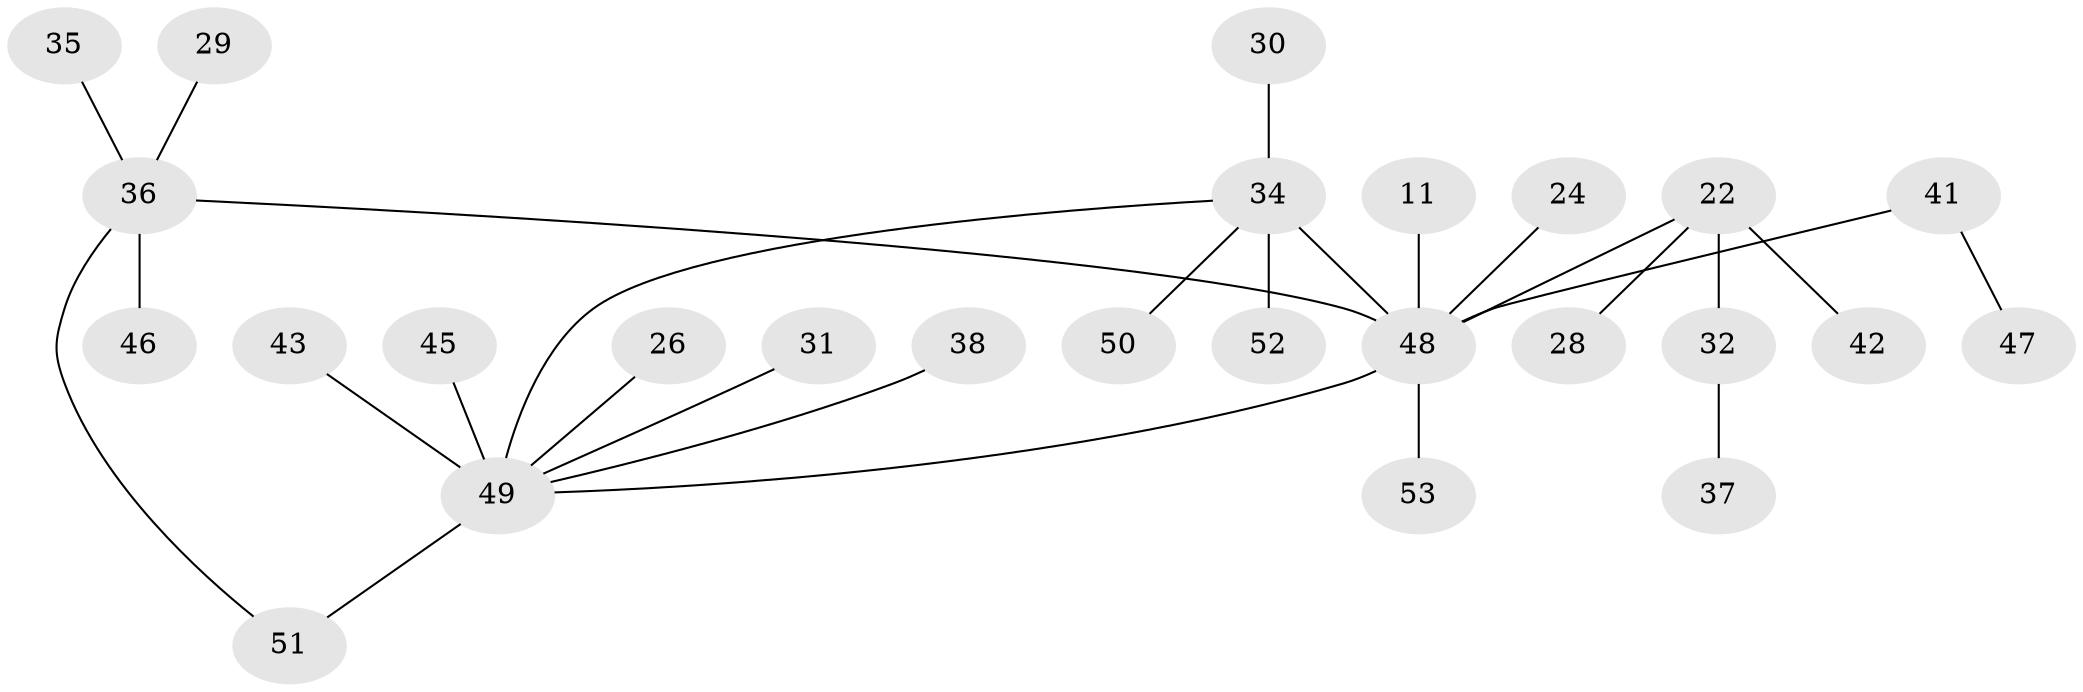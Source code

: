 // original degree distribution, {5: 0.05660377358490566, 6: 0.018867924528301886, 3: 0.18867924528301888, 2: 0.2830188679245283, 4: 0.05660377358490566, 1: 0.39622641509433965}
// Generated by graph-tools (version 1.1) at 2025/41/03/09/25 04:41:39]
// undirected, 26 vertices, 27 edges
graph export_dot {
graph [start="1"]
  node [color=gray90,style=filled];
  11;
  22 [super="+13"];
  24;
  26;
  28;
  29;
  30;
  31;
  32;
  34 [super="+6+8"];
  35 [super="+15"];
  36 [super="+18+21+27"];
  37;
  38;
  41 [super="+7+23+33"];
  42;
  43;
  45 [super="+40"];
  46;
  47;
  48 [super="+1+2+3"];
  49 [super="+17+39+20+44+25"];
  50;
  51;
  52;
  53;
  11 -- 48;
  22 -- 28;
  22 -- 32;
  22 -- 42;
  22 -- 48;
  24 -- 48;
  26 -- 49;
  29 -- 36;
  30 -- 34;
  31 -- 49;
  32 -- 37;
  34 -- 52;
  34 -- 48 [weight=2];
  34 -- 50;
  34 -- 49;
  35 -- 36;
  36 -- 48;
  36 -- 51;
  36 -- 46;
  38 -- 49;
  41 -- 47;
  41 -- 48;
  43 -- 49;
  45 -- 49 [weight=3];
  48 -- 53;
  48 -- 49;
  49 -- 51;
}
